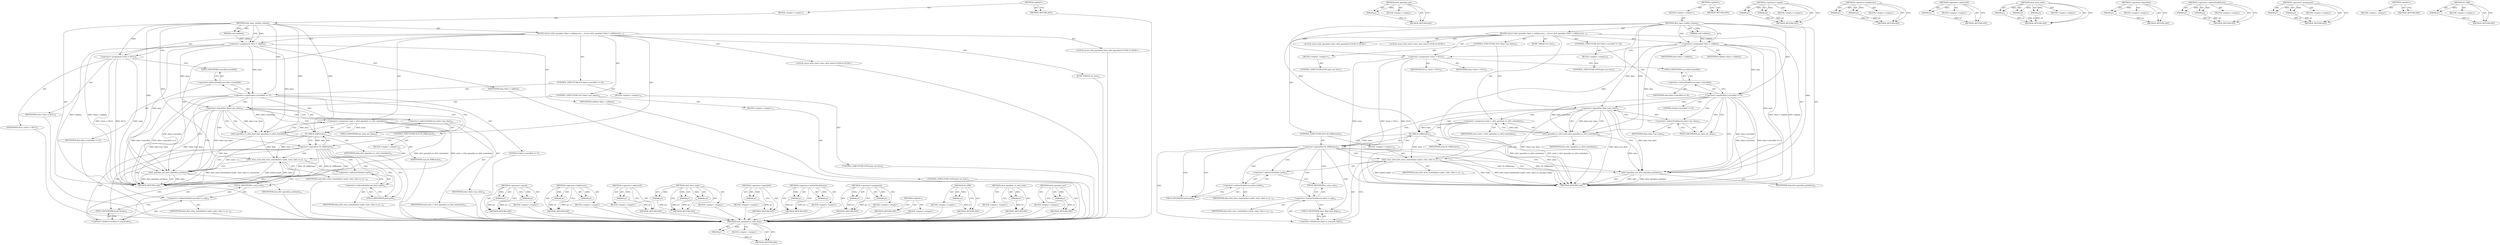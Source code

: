 digraph "IS_ERR" {
vulnerable_99 [label=<(METHOD,nfs4_opendata_to_nfs4_state)>];
vulnerable_100 [label=<(PARAM,p1)>];
vulnerable_101 [label=<(BLOCK,&lt;empty&gt;,&lt;empty&gt;)>];
vulnerable_102 [label=<(METHOD_RETURN,ANY)>];
vulnerable_122 [label=<(METHOD,nfs4_opendata_put)>];
vulnerable_123 [label=<(PARAM,p1)>];
vulnerable_124 [label=<(BLOCK,&lt;empty&gt;,&lt;empty&gt;)>];
vulnerable_125 [label=<(METHOD_RETURN,ANY)>];
vulnerable_6 [label=<(METHOD,&lt;global&gt;)<SUB>1</SUB>>];
vulnerable_7 [label=<(BLOCK,&lt;empty&gt;,&lt;empty&gt;)<SUB>1</SUB>>];
vulnerable_8 [label=<(METHOD,nfs4_open_confirm_release)<SUB>1</SUB>>];
vulnerable_9 [label=<(PARAM,void *calldata)<SUB>1</SUB>>];
vulnerable_10 [label=<(BLOCK,{
	struct nfs4_opendata *data = calldata;
	stru...,{
	struct nfs4_opendata *data = calldata;
	stru...)<SUB>2</SUB>>];
vulnerable_11 [label="<(LOCAL,struct nfs4_opendata* data: nfs4_opendata*)<SUB>3</SUB>>"];
vulnerable_12 [label=<(&lt;operator&gt;.assignment,*data = calldata)<SUB>3</SUB>>];
vulnerable_13 [label=<(IDENTIFIER,data,*data = calldata)<SUB>3</SUB>>];
vulnerable_14 [label=<(IDENTIFIER,calldata,*data = calldata)<SUB>3</SUB>>];
vulnerable_15 [label="<(LOCAL,struct nfs4_state* state: nfs4_state*)<SUB>4</SUB>>"];
vulnerable_16 [label=<(&lt;operator&gt;.assignment,*state = NULL)<SUB>4</SUB>>];
vulnerable_17 [label=<(IDENTIFIER,state,*state = NULL)<SUB>4</SUB>>];
vulnerable_18 [label=<(IDENTIFIER,NULL,*state = NULL)<SUB>4</SUB>>];
vulnerable_19 [label=<(CONTROL_STRUCTURE,IF,if (data-&gt;cancelled == 0))<SUB>7</SUB>>];
vulnerable_20 [label=<(&lt;operator&gt;.equals,data-&gt;cancelled == 0)<SUB>7</SUB>>];
vulnerable_21 [label=<(&lt;operator&gt;.indirectFieldAccess,data-&gt;cancelled)<SUB>7</SUB>>];
vulnerable_22 [label=<(IDENTIFIER,data,data-&gt;cancelled == 0)<SUB>7</SUB>>];
vulnerable_23 [label=<(FIELD_IDENTIFIER,cancelled,cancelled)<SUB>7</SUB>>];
vulnerable_24 [label=<(LITERAL,0,data-&gt;cancelled == 0)<SUB>7</SUB>>];
vulnerable_25 [label=<(BLOCK,&lt;empty&gt;,&lt;empty&gt;)<SUB>8</SUB>>];
vulnerable_26 [label=<(CONTROL_STRUCTURE,GOTO,goto out_free;)<SUB>8</SUB>>];
vulnerable_27 [label=<(CONTROL_STRUCTURE,IF,if (!data-&gt;rpc_done))<SUB>10</SUB>>];
vulnerable_28 [label=<(&lt;operator&gt;.logicalNot,!data-&gt;rpc_done)<SUB>10</SUB>>];
vulnerable_29 [label=<(&lt;operator&gt;.indirectFieldAccess,data-&gt;rpc_done)<SUB>10</SUB>>];
vulnerable_30 [label=<(IDENTIFIER,data,!data-&gt;rpc_done)<SUB>10</SUB>>];
vulnerable_31 [label=<(FIELD_IDENTIFIER,rpc_done,rpc_done)<SUB>10</SUB>>];
vulnerable_32 [label=<(BLOCK,&lt;empty&gt;,&lt;empty&gt;)<SUB>11</SUB>>];
vulnerable_33 [label=<(CONTROL_STRUCTURE,GOTO,goto out_free;)<SUB>11</SUB>>];
vulnerable_34 [label=<(&lt;operator&gt;.assignment,state = nfs4_opendata_to_nfs4_state(data))<SUB>12</SUB>>];
vulnerable_35 [label=<(IDENTIFIER,state,state = nfs4_opendata_to_nfs4_state(data))<SUB>12</SUB>>];
vulnerable_36 [label=<(nfs4_opendata_to_nfs4_state,nfs4_opendata_to_nfs4_state(data))<SUB>12</SUB>>];
vulnerable_37 [label=<(IDENTIFIER,data,nfs4_opendata_to_nfs4_state(data))<SUB>12</SUB>>];
vulnerable_38 [label=<(CONTROL_STRUCTURE,IF,if (!IS_ERR(state)))<SUB>13</SUB>>];
vulnerable_39 [label=<(&lt;operator&gt;.logicalNot,!IS_ERR(state))<SUB>13</SUB>>];
vulnerable_40 [label=<(IS_ERR,IS_ERR(state))<SUB>13</SUB>>];
vulnerable_41 [label=<(IDENTIFIER,state,IS_ERR(state))<SUB>13</SUB>>];
vulnerable_42 [label=<(BLOCK,&lt;empty&gt;,&lt;empty&gt;)<SUB>14</SUB>>];
vulnerable_43 [label=<(nfs4_close_state,nfs4_close_state(&amp;data-&gt;path, state, data-&gt;o_ar...)<SUB>14</SUB>>];
vulnerable_44 [label=<(&lt;operator&gt;.addressOf,&amp;data-&gt;path)<SUB>14</SUB>>];
vulnerable_45 [label=<(&lt;operator&gt;.indirectFieldAccess,data-&gt;path)<SUB>14</SUB>>];
vulnerable_46 [label=<(IDENTIFIER,data,nfs4_close_state(&amp;data-&gt;path, state, data-&gt;o_ar...)<SUB>14</SUB>>];
vulnerable_47 [label=<(FIELD_IDENTIFIER,path,path)<SUB>14</SUB>>];
vulnerable_48 [label=<(IDENTIFIER,state,nfs4_close_state(&amp;data-&gt;path, state, data-&gt;o_ar...)<SUB>14</SUB>>];
vulnerable_49 [label=<(&lt;operator&gt;.fieldAccess,data-&gt;o_arg.open_flags)<SUB>14</SUB>>];
vulnerable_50 [label=<(&lt;operator&gt;.indirectFieldAccess,data-&gt;o_arg)<SUB>14</SUB>>];
vulnerable_51 [label=<(IDENTIFIER,data,nfs4_close_state(&amp;data-&gt;path, state, data-&gt;o_ar...)<SUB>14</SUB>>];
vulnerable_52 [label=<(FIELD_IDENTIFIER,o_arg,o_arg)<SUB>14</SUB>>];
vulnerable_53 [label=<(FIELD_IDENTIFIER,open_flags,open_flags)<SUB>14</SUB>>];
vulnerable_54 [label=<(JUMP_TARGET,out_free)<SUB>15</SUB>>];
vulnerable_55 [label=<(nfs4_opendata_put,nfs4_opendata_put(data))<SUB>16</SUB>>];
vulnerable_56 [label=<(IDENTIFIER,data,nfs4_opendata_put(data))<SUB>16</SUB>>];
vulnerable_57 [label=<(METHOD_RETURN,void)<SUB>1</SUB>>];
vulnerable_59 [label=<(METHOD_RETURN,ANY)<SUB>1</SUB>>];
vulnerable_85 [label=<(METHOD,&lt;operator&gt;.equals)>];
vulnerable_86 [label=<(PARAM,p1)>];
vulnerable_87 [label=<(PARAM,p2)>];
vulnerable_88 [label=<(BLOCK,&lt;empty&gt;,&lt;empty&gt;)>];
vulnerable_89 [label=<(METHOD_RETURN,ANY)>];
vulnerable_117 [label=<(METHOD,&lt;operator&gt;.fieldAccess)>];
vulnerable_118 [label=<(PARAM,p1)>];
vulnerable_119 [label=<(PARAM,p2)>];
vulnerable_120 [label=<(BLOCK,&lt;empty&gt;,&lt;empty&gt;)>];
vulnerable_121 [label=<(METHOD_RETURN,ANY)>];
vulnerable_113 [label=<(METHOD,&lt;operator&gt;.addressOf)>];
vulnerable_114 [label=<(PARAM,p1)>];
vulnerable_115 [label=<(BLOCK,&lt;empty&gt;,&lt;empty&gt;)>];
vulnerable_116 [label=<(METHOD_RETURN,ANY)>];
vulnerable_107 [label=<(METHOD,nfs4_close_state)>];
vulnerable_108 [label=<(PARAM,p1)>];
vulnerable_109 [label=<(PARAM,p2)>];
vulnerable_110 [label=<(PARAM,p3)>];
vulnerable_111 [label=<(BLOCK,&lt;empty&gt;,&lt;empty&gt;)>];
vulnerable_112 [label=<(METHOD_RETURN,ANY)>];
vulnerable_95 [label=<(METHOD,&lt;operator&gt;.logicalNot)>];
vulnerable_96 [label=<(PARAM,p1)>];
vulnerable_97 [label=<(BLOCK,&lt;empty&gt;,&lt;empty&gt;)>];
vulnerable_98 [label=<(METHOD_RETURN,ANY)>];
vulnerable_90 [label=<(METHOD,&lt;operator&gt;.indirectFieldAccess)>];
vulnerable_91 [label=<(PARAM,p1)>];
vulnerable_92 [label=<(PARAM,p2)>];
vulnerable_93 [label=<(BLOCK,&lt;empty&gt;,&lt;empty&gt;)>];
vulnerable_94 [label=<(METHOD_RETURN,ANY)>];
vulnerable_80 [label=<(METHOD,&lt;operator&gt;.assignment)>];
vulnerable_81 [label=<(PARAM,p1)>];
vulnerable_82 [label=<(PARAM,p2)>];
vulnerable_83 [label=<(BLOCK,&lt;empty&gt;,&lt;empty&gt;)>];
vulnerable_84 [label=<(METHOD_RETURN,ANY)>];
vulnerable_74 [label=<(METHOD,&lt;global&gt;)<SUB>1</SUB>>];
vulnerable_75 [label=<(BLOCK,&lt;empty&gt;,&lt;empty&gt;)>];
vulnerable_76 [label=<(METHOD_RETURN,ANY)>];
vulnerable_103 [label=<(METHOD,IS_ERR)>];
vulnerable_104 [label=<(PARAM,p1)>];
vulnerable_105 [label=<(BLOCK,&lt;empty&gt;,&lt;empty&gt;)>];
vulnerable_106 [label=<(METHOD_RETURN,ANY)>];
fixed_99 [label=<(METHOD,nfs4_opendata_to_nfs4_state)>];
fixed_100 [label=<(PARAM,p1)>];
fixed_101 [label=<(BLOCK,&lt;empty&gt;,&lt;empty&gt;)>];
fixed_102 [label=<(METHOD_RETURN,ANY)>];
fixed_122 [label=<(METHOD,nfs4_opendata_put)>];
fixed_123 [label=<(PARAM,p1)>];
fixed_124 [label=<(BLOCK,&lt;empty&gt;,&lt;empty&gt;)>];
fixed_125 [label=<(METHOD_RETURN,ANY)>];
fixed_6 [label=<(METHOD,&lt;global&gt;)<SUB>1</SUB>>];
fixed_7 [label=<(BLOCK,&lt;empty&gt;,&lt;empty&gt;)<SUB>1</SUB>>];
fixed_8 [label=<(METHOD,nfs4_open_confirm_release)<SUB>1</SUB>>];
fixed_9 [label=<(PARAM,void *calldata)<SUB>1</SUB>>];
fixed_10 [label=<(BLOCK,{
	struct nfs4_opendata *data = calldata;
	stru...,{
	struct nfs4_opendata *data = calldata;
	stru...)<SUB>2</SUB>>];
fixed_11 [label="<(LOCAL,struct nfs4_opendata* data: nfs4_opendata*)<SUB>3</SUB>>"];
fixed_12 [label=<(&lt;operator&gt;.assignment,*data = calldata)<SUB>3</SUB>>];
fixed_13 [label=<(IDENTIFIER,data,*data = calldata)<SUB>3</SUB>>];
fixed_14 [label=<(IDENTIFIER,calldata,*data = calldata)<SUB>3</SUB>>];
fixed_15 [label="<(LOCAL,struct nfs4_state* state: nfs4_state*)<SUB>4</SUB>>"];
fixed_16 [label=<(&lt;operator&gt;.assignment,*state = NULL)<SUB>4</SUB>>];
fixed_17 [label=<(IDENTIFIER,state,*state = NULL)<SUB>4</SUB>>];
fixed_18 [label=<(IDENTIFIER,NULL,*state = NULL)<SUB>4</SUB>>];
fixed_19 [label=<(CONTROL_STRUCTURE,IF,if (data-&gt;cancelled == 0))<SUB>7</SUB>>];
fixed_20 [label=<(&lt;operator&gt;.equals,data-&gt;cancelled == 0)<SUB>7</SUB>>];
fixed_21 [label=<(&lt;operator&gt;.indirectFieldAccess,data-&gt;cancelled)<SUB>7</SUB>>];
fixed_22 [label=<(IDENTIFIER,data,data-&gt;cancelled == 0)<SUB>7</SUB>>];
fixed_23 [label=<(FIELD_IDENTIFIER,cancelled,cancelled)<SUB>7</SUB>>];
fixed_24 [label=<(LITERAL,0,data-&gt;cancelled == 0)<SUB>7</SUB>>];
fixed_25 [label=<(BLOCK,&lt;empty&gt;,&lt;empty&gt;)<SUB>8</SUB>>];
fixed_26 [label=<(CONTROL_STRUCTURE,GOTO,goto out_free;)<SUB>8</SUB>>];
fixed_27 [label=<(CONTROL_STRUCTURE,IF,if (!data-&gt;rpc_done))<SUB>10</SUB>>];
fixed_28 [label=<(&lt;operator&gt;.logicalNot,!data-&gt;rpc_done)<SUB>10</SUB>>];
fixed_29 [label=<(&lt;operator&gt;.indirectFieldAccess,data-&gt;rpc_done)<SUB>10</SUB>>];
fixed_30 [label=<(IDENTIFIER,data,!data-&gt;rpc_done)<SUB>10</SUB>>];
fixed_31 [label=<(FIELD_IDENTIFIER,rpc_done,rpc_done)<SUB>10</SUB>>];
fixed_32 [label=<(BLOCK,&lt;empty&gt;,&lt;empty&gt;)<SUB>11</SUB>>];
fixed_33 [label=<(CONTROL_STRUCTURE,GOTO,goto out_free;)<SUB>11</SUB>>];
fixed_34 [label=<(&lt;operator&gt;.assignment,state = nfs4_opendata_to_nfs4_state(data))<SUB>12</SUB>>];
fixed_35 [label=<(IDENTIFIER,state,state = nfs4_opendata_to_nfs4_state(data))<SUB>12</SUB>>];
fixed_36 [label=<(nfs4_opendata_to_nfs4_state,nfs4_opendata_to_nfs4_state(data))<SUB>12</SUB>>];
fixed_37 [label=<(IDENTIFIER,data,nfs4_opendata_to_nfs4_state(data))<SUB>12</SUB>>];
fixed_38 [label=<(CONTROL_STRUCTURE,IF,if (!IS_ERR(state)))<SUB>13</SUB>>];
fixed_39 [label=<(&lt;operator&gt;.logicalNot,!IS_ERR(state))<SUB>13</SUB>>];
fixed_40 [label=<(IS_ERR,IS_ERR(state))<SUB>13</SUB>>];
fixed_41 [label=<(IDENTIFIER,state,IS_ERR(state))<SUB>13</SUB>>];
fixed_42 [label=<(BLOCK,&lt;empty&gt;,&lt;empty&gt;)<SUB>14</SUB>>];
fixed_43 [label=<(nfs4_close_state,nfs4_close_state(&amp;data-&gt;path, state, data-&gt;o_ar...)<SUB>14</SUB>>];
fixed_44 [label=<(&lt;operator&gt;.addressOf,&amp;data-&gt;path)<SUB>14</SUB>>];
fixed_45 [label=<(&lt;operator&gt;.indirectFieldAccess,data-&gt;path)<SUB>14</SUB>>];
fixed_46 [label=<(IDENTIFIER,data,nfs4_close_state(&amp;data-&gt;path, state, data-&gt;o_ar...)<SUB>14</SUB>>];
fixed_47 [label=<(FIELD_IDENTIFIER,path,path)<SUB>14</SUB>>];
fixed_48 [label=<(IDENTIFIER,state,nfs4_close_state(&amp;data-&gt;path, state, data-&gt;o_ar...)<SUB>14</SUB>>];
fixed_49 [label=<(&lt;operator&gt;.fieldAccess,data-&gt;o_arg.fmode)<SUB>14</SUB>>];
fixed_50 [label=<(&lt;operator&gt;.indirectFieldAccess,data-&gt;o_arg)<SUB>14</SUB>>];
fixed_51 [label=<(IDENTIFIER,data,nfs4_close_state(&amp;data-&gt;path, state, data-&gt;o_ar...)<SUB>14</SUB>>];
fixed_52 [label=<(FIELD_IDENTIFIER,o_arg,o_arg)<SUB>14</SUB>>];
fixed_53 [label=<(FIELD_IDENTIFIER,fmode,fmode)<SUB>14</SUB>>];
fixed_54 [label=<(JUMP_TARGET,out_free)<SUB>15</SUB>>];
fixed_55 [label=<(nfs4_opendata_put,nfs4_opendata_put(data))<SUB>16</SUB>>];
fixed_56 [label=<(IDENTIFIER,data,nfs4_opendata_put(data))<SUB>16</SUB>>];
fixed_57 [label=<(METHOD_RETURN,void)<SUB>1</SUB>>];
fixed_59 [label=<(METHOD_RETURN,ANY)<SUB>1</SUB>>];
fixed_85 [label=<(METHOD,&lt;operator&gt;.equals)>];
fixed_86 [label=<(PARAM,p1)>];
fixed_87 [label=<(PARAM,p2)>];
fixed_88 [label=<(BLOCK,&lt;empty&gt;,&lt;empty&gt;)>];
fixed_89 [label=<(METHOD_RETURN,ANY)>];
fixed_117 [label=<(METHOD,&lt;operator&gt;.fieldAccess)>];
fixed_118 [label=<(PARAM,p1)>];
fixed_119 [label=<(PARAM,p2)>];
fixed_120 [label=<(BLOCK,&lt;empty&gt;,&lt;empty&gt;)>];
fixed_121 [label=<(METHOD_RETURN,ANY)>];
fixed_113 [label=<(METHOD,&lt;operator&gt;.addressOf)>];
fixed_114 [label=<(PARAM,p1)>];
fixed_115 [label=<(BLOCK,&lt;empty&gt;,&lt;empty&gt;)>];
fixed_116 [label=<(METHOD_RETURN,ANY)>];
fixed_107 [label=<(METHOD,nfs4_close_state)>];
fixed_108 [label=<(PARAM,p1)>];
fixed_109 [label=<(PARAM,p2)>];
fixed_110 [label=<(PARAM,p3)>];
fixed_111 [label=<(BLOCK,&lt;empty&gt;,&lt;empty&gt;)>];
fixed_112 [label=<(METHOD_RETURN,ANY)>];
fixed_95 [label=<(METHOD,&lt;operator&gt;.logicalNot)>];
fixed_96 [label=<(PARAM,p1)>];
fixed_97 [label=<(BLOCK,&lt;empty&gt;,&lt;empty&gt;)>];
fixed_98 [label=<(METHOD_RETURN,ANY)>];
fixed_90 [label=<(METHOD,&lt;operator&gt;.indirectFieldAccess)>];
fixed_91 [label=<(PARAM,p1)>];
fixed_92 [label=<(PARAM,p2)>];
fixed_93 [label=<(BLOCK,&lt;empty&gt;,&lt;empty&gt;)>];
fixed_94 [label=<(METHOD_RETURN,ANY)>];
fixed_80 [label=<(METHOD,&lt;operator&gt;.assignment)>];
fixed_81 [label=<(PARAM,p1)>];
fixed_82 [label=<(PARAM,p2)>];
fixed_83 [label=<(BLOCK,&lt;empty&gt;,&lt;empty&gt;)>];
fixed_84 [label=<(METHOD_RETURN,ANY)>];
fixed_74 [label=<(METHOD,&lt;global&gt;)<SUB>1</SUB>>];
fixed_75 [label=<(BLOCK,&lt;empty&gt;,&lt;empty&gt;)>];
fixed_76 [label=<(METHOD_RETURN,ANY)>];
fixed_103 [label=<(METHOD,IS_ERR)>];
fixed_104 [label=<(PARAM,p1)>];
fixed_105 [label=<(BLOCK,&lt;empty&gt;,&lt;empty&gt;)>];
fixed_106 [label=<(METHOD_RETURN,ANY)>];
vulnerable_99 -> vulnerable_100  [key=0, label="AST: "];
vulnerable_99 -> vulnerable_100  [key=1, label="DDG: "];
vulnerable_99 -> vulnerable_101  [key=0, label="AST: "];
vulnerable_99 -> vulnerable_102  [key=0, label="AST: "];
vulnerable_99 -> vulnerable_102  [key=1, label="CFG: "];
vulnerable_100 -> vulnerable_102  [key=0, label="DDG: p1"];
vulnerable_122 -> vulnerable_123  [key=0, label="AST: "];
vulnerable_122 -> vulnerable_123  [key=1, label="DDG: "];
vulnerable_122 -> vulnerable_124  [key=0, label="AST: "];
vulnerable_122 -> vulnerable_125  [key=0, label="AST: "];
vulnerable_122 -> vulnerable_125  [key=1, label="CFG: "];
vulnerable_123 -> vulnerable_125  [key=0, label="DDG: p1"];
vulnerable_6 -> vulnerable_7  [key=0, label="AST: "];
vulnerable_6 -> vulnerable_59  [key=0, label="AST: "];
vulnerable_6 -> vulnerable_59  [key=1, label="CFG: "];
vulnerable_7 -> vulnerable_8  [key=0, label="AST: "];
vulnerable_8 -> vulnerable_9  [key=0, label="AST: "];
vulnerable_8 -> vulnerable_9  [key=1, label="DDG: "];
vulnerable_8 -> vulnerable_10  [key=0, label="AST: "];
vulnerable_8 -> vulnerable_57  [key=0, label="AST: "];
vulnerable_8 -> vulnerable_12  [key=0, label="CFG: "];
vulnerable_8 -> vulnerable_12  [key=1, label="DDG: "];
vulnerable_8 -> vulnerable_16  [key=0, label="DDG: "];
vulnerable_8 -> vulnerable_55  [key=0, label="DDG: "];
vulnerable_8 -> vulnerable_20  [key=0, label="DDG: "];
vulnerable_8 -> vulnerable_36  [key=0, label="DDG: "];
vulnerable_8 -> vulnerable_40  [key=0, label="DDG: "];
vulnerable_8 -> vulnerable_43  [key=0, label="DDG: "];
vulnerable_9 -> vulnerable_12  [key=0, label="DDG: calldata"];
vulnerable_10 -> vulnerable_11  [key=0, label="AST: "];
vulnerable_10 -> vulnerable_12  [key=0, label="AST: "];
vulnerable_10 -> vulnerable_15  [key=0, label="AST: "];
vulnerable_10 -> vulnerable_16  [key=0, label="AST: "];
vulnerable_10 -> vulnerable_19  [key=0, label="AST: "];
vulnerable_10 -> vulnerable_27  [key=0, label="AST: "];
vulnerable_10 -> vulnerable_34  [key=0, label="AST: "];
vulnerable_10 -> vulnerable_38  [key=0, label="AST: "];
vulnerable_10 -> vulnerable_54  [key=0, label="AST: "];
vulnerable_10 -> vulnerable_55  [key=0, label="AST: "];
vulnerable_12 -> vulnerable_13  [key=0, label="AST: "];
vulnerable_12 -> vulnerable_14  [key=0, label="AST: "];
vulnerable_12 -> vulnerable_16  [key=0, label="CFG: "];
vulnerable_12 -> vulnerable_57  [key=0, label="DDG: calldata"];
vulnerable_12 -> vulnerable_57  [key=1, label="DDG: *data = calldata"];
vulnerable_12 -> vulnerable_55  [key=0, label="DDG: data"];
vulnerable_12 -> vulnerable_20  [key=0, label="DDG: data"];
vulnerable_12 -> vulnerable_28  [key=0, label="DDG: data"];
vulnerable_12 -> vulnerable_36  [key=0, label="DDG: data"];
vulnerable_16 -> vulnerable_17  [key=0, label="AST: "];
vulnerable_16 -> vulnerable_18  [key=0, label="AST: "];
vulnerable_16 -> vulnerable_23  [key=0, label="CFG: "];
vulnerable_16 -> vulnerable_57  [key=0, label="DDG: state"];
vulnerable_16 -> vulnerable_57  [key=1, label="DDG: *state = NULL"];
vulnerable_16 -> vulnerable_57  [key=2, label="DDG: NULL"];
vulnerable_19 -> vulnerable_20  [key=0, label="AST: "];
vulnerable_19 -> vulnerable_25  [key=0, label="AST: "];
vulnerable_20 -> vulnerable_21  [key=0, label="AST: "];
vulnerable_20 -> vulnerable_24  [key=0, label="AST: "];
vulnerable_20 -> vulnerable_55  [key=0, label="CFG: "];
vulnerable_20 -> vulnerable_55  [key=1, label="DDG: data-&gt;cancelled"];
vulnerable_20 -> vulnerable_31  [key=0, label="CFG: "];
vulnerable_20 -> vulnerable_31  [key=1, label="CDG: "];
vulnerable_20 -> vulnerable_57  [key=0, label="DDG: data-&gt;cancelled"];
vulnerable_20 -> vulnerable_57  [key=1, label="DDG: data-&gt;cancelled == 0"];
vulnerable_20 -> vulnerable_36  [key=0, label="DDG: data-&gt;cancelled"];
vulnerable_20 -> vulnerable_28  [key=0, label="CDG: "];
vulnerable_20 -> vulnerable_29  [key=0, label="CDG: "];
vulnerable_21 -> vulnerable_22  [key=0, label="AST: "];
vulnerable_21 -> vulnerable_23  [key=0, label="AST: "];
vulnerable_21 -> vulnerable_20  [key=0, label="CFG: "];
vulnerable_23 -> vulnerable_21  [key=0, label="CFG: "];
vulnerable_25 -> vulnerable_26  [key=0, label="AST: "];
vulnerable_27 -> vulnerable_28  [key=0, label="AST: "];
vulnerable_27 -> vulnerable_32  [key=0, label="AST: "];
vulnerable_28 -> vulnerable_29  [key=0, label="AST: "];
vulnerable_28 -> vulnerable_55  [key=0, label="CFG: "];
vulnerable_28 -> vulnerable_55  [key=1, label="DDG: data-&gt;rpc_done"];
vulnerable_28 -> vulnerable_36  [key=0, label="CFG: "];
vulnerable_28 -> vulnerable_36  [key=1, label="DDG: data-&gt;rpc_done"];
vulnerable_28 -> vulnerable_36  [key=2, label="CDG: "];
vulnerable_28 -> vulnerable_57  [key=0, label="DDG: data-&gt;rpc_done"];
vulnerable_28 -> vulnerable_57  [key=1, label="DDG: !data-&gt;rpc_done"];
vulnerable_28 -> vulnerable_34  [key=0, label="CDG: "];
vulnerable_28 -> vulnerable_40  [key=0, label="CDG: "];
vulnerable_28 -> vulnerable_39  [key=0, label="CDG: "];
vulnerable_29 -> vulnerable_30  [key=0, label="AST: "];
vulnerable_29 -> vulnerable_31  [key=0, label="AST: "];
vulnerable_29 -> vulnerable_28  [key=0, label="CFG: "];
vulnerable_31 -> vulnerable_29  [key=0, label="CFG: "];
vulnerable_32 -> vulnerable_33  [key=0, label="AST: "];
vulnerable_34 -> vulnerable_35  [key=0, label="AST: "];
vulnerable_34 -> vulnerable_36  [key=0, label="AST: "];
vulnerable_34 -> vulnerable_40  [key=0, label="CFG: "];
vulnerable_34 -> vulnerable_40  [key=1, label="DDG: state"];
vulnerable_34 -> vulnerable_57  [key=0, label="DDG: nfs4_opendata_to_nfs4_state(data)"];
vulnerable_34 -> vulnerable_57  [key=1, label="DDG: state = nfs4_opendata_to_nfs4_state(data)"];
vulnerable_36 -> vulnerable_37  [key=0, label="AST: "];
vulnerable_36 -> vulnerable_34  [key=0, label="CFG: "];
vulnerable_36 -> vulnerable_34  [key=1, label="DDG: data"];
vulnerable_36 -> vulnerable_55  [key=0, label="DDG: data"];
vulnerable_36 -> vulnerable_43  [key=0, label="DDG: data"];
vulnerable_38 -> vulnerable_39  [key=0, label="AST: "];
vulnerable_38 -> vulnerable_42  [key=0, label="AST: "];
vulnerable_39 -> vulnerable_40  [key=0, label="AST: "];
vulnerable_39 -> vulnerable_47  [key=0, label="CFG: "];
vulnerable_39 -> vulnerable_47  [key=1, label="CDG: "];
vulnerable_39 -> vulnerable_55  [key=0, label="CFG: "];
vulnerable_39 -> vulnerable_57  [key=0, label="DDG: IS_ERR(state)"];
vulnerable_39 -> vulnerable_57  [key=1, label="DDG: !IS_ERR(state)"];
vulnerable_39 -> vulnerable_49  [key=0, label="CDG: "];
vulnerable_39 -> vulnerable_52  [key=0, label="CDG: "];
vulnerable_39 -> vulnerable_53  [key=0, label="CDG: "];
vulnerable_39 -> vulnerable_45  [key=0, label="CDG: "];
vulnerable_39 -> vulnerable_50  [key=0, label="CDG: "];
vulnerable_39 -> vulnerable_44  [key=0, label="CDG: "];
vulnerable_39 -> vulnerable_43  [key=0, label="CDG: "];
vulnerable_40 -> vulnerable_41  [key=0, label="AST: "];
vulnerable_40 -> vulnerable_39  [key=0, label="CFG: "];
vulnerable_40 -> vulnerable_39  [key=1, label="DDG: state"];
vulnerable_40 -> vulnerable_57  [key=0, label="DDG: state"];
vulnerable_40 -> vulnerable_43  [key=0, label="DDG: state"];
vulnerable_42 -> vulnerable_43  [key=0, label="AST: "];
vulnerable_43 -> vulnerable_44  [key=0, label="AST: "];
vulnerable_43 -> vulnerable_48  [key=0, label="AST: "];
vulnerable_43 -> vulnerable_49  [key=0, label="AST: "];
vulnerable_43 -> vulnerable_55  [key=0, label="CFG: "];
vulnerable_43 -> vulnerable_57  [key=0, label="DDG: &amp;data-&gt;path"];
vulnerable_43 -> vulnerable_57  [key=1, label="DDG: state"];
vulnerable_43 -> vulnerable_57  [key=2, label="DDG: nfs4_close_state(&amp;data-&gt;path, state, data-&gt;o_arg.open_flags)"];
vulnerable_44 -> vulnerable_45  [key=0, label="AST: "];
vulnerable_44 -> vulnerable_52  [key=0, label="CFG: "];
vulnerable_45 -> vulnerable_46  [key=0, label="AST: "];
vulnerable_45 -> vulnerable_47  [key=0, label="AST: "];
vulnerable_45 -> vulnerable_44  [key=0, label="CFG: "];
vulnerable_47 -> vulnerable_45  [key=0, label="CFG: "];
vulnerable_49 -> vulnerable_50  [key=0, label="AST: "];
vulnerable_49 -> vulnerable_53  [key=0, label="AST: "];
vulnerable_49 -> vulnerable_43  [key=0, label="CFG: "];
vulnerable_50 -> vulnerable_51  [key=0, label="AST: "];
vulnerable_50 -> vulnerable_52  [key=0, label="AST: "];
vulnerable_50 -> vulnerable_53  [key=0, label="CFG: "];
vulnerable_52 -> vulnerable_50  [key=0, label="CFG: "];
vulnerable_53 -> vulnerable_49  [key=0, label="CFG: "];
vulnerable_55 -> vulnerable_56  [key=0, label="AST: "];
vulnerable_55 -> vulnerable_57  [key=0, label="CFG: "];
vulnerable_55 -> vulnerable_57  [key=1, label="DDG: data"];
vulnerable_55 -> vulnerable_57  [key=2, label="DDG: nfs4_opendata_put(data)"];
vulnerable_85 -> vulnerable_86  [key=0, label="AST: "];
vulnerable_85 -> vulnerable_86  [key=1, label="DDG: "];
vulnerable_85 -> vulnerable_88  [key=0, label="AST: "];
vulnerable_85 -> vulnerable_87  [key=0, label="AST: "];
vulnerable_85 -> vulnerable_87  [key=1, label="DDG: "];
vulnerable_85 -> vulnerable_89  [key=0, label="AST: "];
vulnerable_85 -> vulnerable_89  [key=1, label="CFG: "];
vulnerable_86 -> vulnerable_89  [key=0, label="DDG: p1"];
vulnerable_87 -> vulnerable_89  [key=0, label="DDG: p2"];
vulnerable_117 -> vulnerable_118  [key=0, label="AST: "];
vulnerable_117 -> vulnerable_118  [key=1, label="DDG: "];
vulnerable_117 -> vulnerable_120  [key=0, label="AST: "];
vulnerable_117 -> vulnerable_119  [key=0, label="AST: "];
vulnerable_117 -> vulnerable_119  [key=1, label="DDG: "];
vulnerable_117 -> vulnerable_121  [key=0, label="AST: "];
vulnerable_117 -> vulnerable_121  [key=1, label="CFG: "];
vulnerable_118 -> vulnerable_121  [key=0, label="DDG: p1"];
vulnerable_119 -> vulnerable_121  [key=0, label="DDG: p2"];
vulnerable_113 -> vulnerable_114  [key=0, label="AST: "];
vulnerable_113 -> vulnerable_114  [key=1, label="DDG: "];
vulnerable_113 -> vulnerable_115  [key=0, label="AST: "];
vulnerable_113 -> vulnerable_116  [key=0, label="AST: "];
vulnerable_113 -> vulnerable_116  [key=1, label="CFG: "];
vulnerable_114 -> vulnerable_116  [key=0, label="DDG: p1"];
vulnerable_107 -> vulnerable_108  [key=0, label="AST: "];
vulnerable_107 -> vulnerable_108  [key=1, label="DDG: "];
vulnerable_107 -> vulnerable_111  [key=0, label="AST: "];
vulnerable_107 -> vulnerable_109  [key=0, label="AST: "];
vulnerable_107 -> vulnerable_109  [key=1, label="DDG: "];
vulnerable_107 -> vulnerable_112  [key=0, label="AST: "];
vulnerable_107 -> vulnerable_112  [key=1, label="CFG: "];
vulnerable_107 -> vulnerable_110  [key=0, label="AST: "];
vulnerable_107 -> vulnerable_110  [key=1, label="DDG: "];
vulnerable_108 -> vulnerable_112  [key=0, label="DDG: p1"];
vulnerable_109 -> vulnerable_112  [key=0, label="DDG: p2"];
vulnerable_110 -> vulnerable_112  [key=0, label="DDG: p3"];
vulnerable_95 -> vulnerable_96  [key=0, label="AST: "];
vulnerable_95 -> vulnerable_96  [key=1, label="DDG: "];
vulnerable_95 -> vulnerable_97  [key=0, label="AST: "];
vulnerable_95 -> vulnerable_98  [key=0, label="AST: "];
vulnerable_95 -> vulnerable_98  [key=1, label="CFG: "];
vulnerable_96 -> vulnerable_98  [key=0, label="DDG: p1"];
vulnerable_90 -> vulnerable_91  [key=0, label="AST: "];
vulnerable_90 -> vulnerable_91  [key=1, label="DDG: "];
vulnerable_90 -> vulnerable_93  [key=0, label="AST: "];
vulnerable_90 -> vulnerable_92  [key=0, label="AST: "];
vulnerable_90 -> vulnerable_92  [key=1, label="DDG: "];
vulnerable_90 -> vulnerable_94  [key=0, label="AST: "];
vulnerable_90 -> vulnerable_94  [key=1, label="CFG: "];
vulnerable_91 -> vulnerable_94  [key=0, label="DDG: p1"];
vulnerable_92 -> vulnerable_94  [key=0, label="DDG: p2"];
vulnerable_80 -> vulnerable_81  [key=0, label="AST: "];
vulnerable_80 -> vulnerable_81  [key=1, label="DDG: "];
vulnerable_80 -> vulnerable_83  [key=0, label="AST: "];
vulnerable_80 -> vulnerable_82  [key=0, label="AST: "];
vulnerable_80 -> vulnerable_82  [key=1, label="DDG: "];
vulnerable_80 -> vulnerable_84  [key=0, label="AST: "];
vulnerable_80 -> vulnerable_84  [key=1, label="CFG: "];
vulnerable_81 -> vulnerable_84  [key=0, label="DDG: p1"];
vulnerable_82 -> vulnerable_84  [key=0, label="DDG: p2"];
vulnerable_74 -> vulnerable_75  [key=0, label="AST: "];
vulnerable_74 -> vulnerable_76  [key=0, label="AST: "];
vulnerable_74 -> vulnerable_76  [key=1, label="CFG: "];
vulnerable_103 -> vulnerable_104  [key=0, label="AST: "];
vulnerable_103 -> vulnerable_104  [key=1, label="DDG: "];
vulnerable_103 -> vulnerable_105  [key=0, label="AST: "];
vulnerable_103 -> vulnerable_106  [key=0, label="AST: "];
vulnerable_103 -> vulnerable_106  [key=1, label="CFG: "];
vulnerable_104 -> vulnerable_106  [key=0, label="DDG: p1"];
fixed_99 -> fixed_100  [key=0, label="AST: "];
fixed_99 -> fixed_100  [key=1, label="DDG: "];
fixed_99 -> fixed_101  [key=0, label="AST: "];
fixed_99 -> fixed_102  [key=0, label="AST: "];
fixed_99 -> fixed_102  [key=1, label="CFG: "];
fixed_100 -> fixed_102  [key=0, label="DDG: p1"];
fixed_101 -> vulnerable_99  [key=0];
fixed_102 -> vulnerable_99  [key=0];
fixed_122 -> fixed_123  [key=0, label="AST: "];
fixed_122 -> fixed_123  [key=1, label="DDG: "];
fixed_122 -> fixed_124  [key=0, label="AST: "];
fixed_122 -> fixed_125  [key=0, label="AST: "];
fixed_122 -> fixed_125  [key=1, label="CFG: "];
fixed_123 -> fixed_125  [key=0, label="DDG: p1"];
fixed_124 -> vulnerable_99  [key=0];
fixed_125 -> vulnerable_99  [key=0];
fixed_6 -> fixed_7  [key=0, label="AST: "];
fixed_6 -> fixed_59  [key=0, label="AST: "];
fixed_6 -> fixed_59  [key=1, label="CFG: "];
fixed_7 -> fixed_8  [key=0, label="AST: "];
fixed_8 -> fixed_9  [key=0, label="AST: "];
fixed_8 -> fixed_9  [key=1, label="DDG: "];
fixed_8 -> fixed_10  [key=0, label="AST: "];
fixed_8 -> fixed_57  [key=0, label="AST: "];
fixed_8 -> fixed_12  [key=0, label="CFG: "];
fixed_8 -> fixed_12  [key=1, label="DDG: "];
fixed_8 -> fixed_16  [key=0, label="DDG: "];
fixed_8 -> fixed_55  [key=0, label="DDG: "];
fixed_8 -> fixed_20  [key=0, label="DDG: "];
fixed_8 -> fixed_36  [key=0, label="DDG: "];
fixed_8 -> fixed_40  [key=0, label="DDG: "];
fixed_8 -> fixed_43  [key=0, label="DDG: "];
fixed_9 -> fixed_12  [key=0, label="DDG: calldata"];
fixed_10 -> fixed_11  [key=0, label="AST: "];
fixed_10 -> fixed_12  [key=0, label="AST: "];
fixed_10 -> fixed_15  [key=0, label="AST: "];
fixed_10 -> fixed_16  [key=0, label="AST: "];
fixed_10 -> fixed_19  [key=0, label="AST: "];
fixed_10 -> fixed_27  [key=0, label="AST: "];
fixed_10 -> fixed_34  [key=0, label="AST: "];
fixed_10 -> fixed_38  [key=0, label="AST: "];
fixed_10 -> fixed_54  [key=0, label="AST: "];
fixed_10 -> fixed_55  [key=0, label="AST: "];
fixed_11 -> vulnerable_99  [key=0];
fixed_12 -> fixed_13  [key=0, label="AST: "];
fixed_12 -> fixed_14  [key=0, label="AST: "];
fixed_12 -> fixed_16  [key=0, label="CFG: "];
fixed_12 -> fixed_57  [key=0, label="DDG: calldata"];
fixed_12 -> fixed_57  [key=1, label="DDG: *data = calldata"];
fixed_12 -> fixed_55  [key=0, label="DDG: data"];
fixed_12 -> fixed_20  [key=0, label="DDG: data"];
fixed_12 -> fixed_28  [key=0, label="DDG: data"];
fixed_12 -> fixed_36  [key=0, label="DDG: data"];
fixed_13 -> vulnerable_99  [key=0];
fixed_14 -> vulnerable_99  [key=0];
fixed_15 -> vulnerable_99  [key=0];
fixed_16 -> fixed_17  [key=0, label="AST: "];
fixed_16 -> fixed_18  [key=0, label="AST: "];
fixed_16 -> fixed_23  [key=0, label="CFG: "];
fixed_16 -> fixed_57  [key=0, label="DDG: state"];
fixed_16 -> fixed_57  [key=1, label="DDG: *state = NULL"];
fixed_16 -> fixed_57  [key=2, label="DDG: NULL"];
fixed_17 -> vulnerable_99  [key=0];
fixed_18 -> vulnerable_99  [key=0];
fixed_19 -> fixed_20  [key=0, label="AST: "];
fixed_19 -> fixed_25  [key=0, label="AST: "];
fixed_20 -> fixed_21  [key=0, label="AST: "];
fixed_20 -> fixed_24  [key=0, label="AST: "];
fixed_20 -> fixed_55  [key=0, label="CFG: "];
fixed_20 -> fixed_55  [key=1, label="DDG: data-&gt;cancelled"];
fixed_20 -> fixed_31  [key=0, label="CFG: "];
fixed_20 -> fixed_31  [key=1, label="CDG: "];
fixed_20 -> fixed_57  [key=0, label="DDG: data-&gt;cancelled"];
fixed_20 -> fixed_57  [key=1, label="DDG: data-&gt;cancelled == 0"];
fixed_20 -> fixed_36  [key=0, label="DDG: data-&gt;cancelled"];
fixed_20 -> fixed_28  [key=0, label="CDG: "];
fixed_20 -> fixed_29  [key=0, label="CDG: "];
fixed_21 -> fixed_22  [key=0, label="AST: "];
fixed_21 -> fixed_23  [key=0, label="AST: "];
fixed_21 -> fixed_20  [key=0, label="CFG: "];
fixed_22 -> vulnerable_99  [key=0];
fixed_23 -> fixed_21  [key=0, label="CFG: "];
fixed_24 -> vulnerable_99  [key=0];
fixed_25 -> fixed_26  [key=0, label="AST: "];
fixed_26 -> vulnerable_99  [key=0];
fixed_27 -> fixed_28  [key=0, label="AST: "];
fixed_27 -> fixed_32  [key=0, label="AST: "];
fixed_28 -> fixed_29  [key=0, label="AST: "];
fixed_28 -> fixed_55  [key=0, label="CFG: "];
fixed_28 -> fixed_55  [key=1, label="DDG: data-&gt;rpc_done"];
fixed_28 -> fixed_36  [key=0, label="CFG: "];
fixed_28 -> fixed_36  [key=1, label="DDG: data-&gt;rpc_done"];
fixed_28 -> fixed_36  [key=2, label="CDG: "];
fixed_28 -> fixed_57  [key=0, label="DDG: data-&gt;rpc_done"];
fixed_28 -> fixed_57  [key=1, label="DDG: !data-&gt;rpc_done"];
fixed_28 -> fixed_34  [key=0, label="CDG: "];
fixed_28 -> fixed_40  [key=0, label="CDG: "];
fixed_28 -> fixed_39  [key=0, label="CDG: "];
fixed_29 -> fixed_30  [key=0, label="AST: "];
fixed_29 -> fixed_31  [key=0, label="AST: "];
fixed_29 -> fixed_28  [key=0, label="CFG: "];
fixed_30 -> vulnerable_99  [key=0];
fixed_31 -> fixed_29  [key=0, label="CFG: "];
fixed_32 -> fixed_33  [key=0, label="AST: "];
fixed_33 -> vulnerable_99  [key=0];
fixed_34 -> fixed_35  [key=0, label="AST: "];
fixed_34 -> fixed_36  [key=0, label="AST: "];
fixed_34 -> fixed_40  [key=0, label="CFG: "];
fixed_34 -> fixed_40  [key=1, label="DDG: state"];
fixed_34 -> fixed_57  [key=0, label="DDG: nfs4_opendata_to_nfs4_state(data)"];
fixed_34 -> fixed_57  [key=1, label="DDG: state = nfs4_opendata_to_nfs4_state(data)"];
fixed_35 -> vulnerable_99  [key=0];
fixed_36 -> fixed_37  [key=0, label="AST: "];
fixed_36 -> fixed_34  [key=0, label="CFG: "];
fixed_36 -> fixed_34  [key=1, label="DDG: data"];
fixed_36 -> fixed_55  [key=0, label="DDG: data"];
fixed_36 -> fixed_43  [key=0, label="DDG: data"];
fixed_37 -> vulnerable_99  [key=0];
fixed_38 -> fixed_39  [key=0, label="AST: "];
fixed_38 -> fixed_42  [key=0, label="AST: "];
fixed_39 -> fixed_40  [key=0, label="AST: "];
fixed_39 -> fixed_47  [key=0, label="CFG: "];
fixed_39 -> fixed_47  [key=1, label="CDG: "];
fixed_39 -> fixed_55  [key=0, label="CFG: "];
fixed_39 -> fixed_57  [key=0, label="DDG: IS_ERR(state)"];
fixed_39 -> fixed_57  [key=1, label="DDG: !IS_ERR(state)"];
fixed_39 -> fixed_49  [key=0, label="CDG: "];
fixed_39 -> fixed_52  [key=0, label="CDG: "];
fixed_39 -> fixed_53  [key=0, label="CDG: "];
fixed_39 -> fixed_45  [key=0, label="CDG: "];
fixed_39 -> fixed_50  [key=0, label="CDG: "];
fixed_39 -> fixed_44  [key=0, label="CDG: "];
fixed_39 -> fixed_43  [key=0, label="CDG: "];
fixed_40 -> fixed_41  [key=0, label="AST: "];
fixed_40 -> fixed_39  [key=0, label="CFG: "];
fixed_40 -> fixed_39  [key=1, label="DDG: state"];
fixed_40 -> fixed_57  [key=0, label="DDG: state"];
fixed_40 -> fixed_43  [key=0, label="DDG: state"];
fixed_41 -> vulnerable_99  [key=0];
fixed_42 -> fixed_43  [key=0, label="AST: "];
fixed_43 -> fixed_44  [key=0, label="AST: "];
fixed_43 -> fixed_48  [key=0, label="AST: "];
fixed_43 -> fixed_49  [key=0, label="AST: "];
fixed_43 -> fixed_55  [key=0, label="CFG: "];
fixed_43 -> fixed_57  [key=0, label="DDG: &amp;data-&gt;path"];
fixed_43 -> fixed_57  [key=1, label="DDG: state"];
fixed_43 -> fixed_57  [key=2, label="DDG: nfs4_close_state(&amp;data-&gt;path, state, data-&gt;o_arg.fmode)"];
fixed_44 -> fixed_45  [key=0, label="AST: "];
fixed_44 -> fixed_52  [key=0, label="CFG: "];
fixed_45 -> fixed_46  [key=0, label="AST: "];
fixed_45 -> fixed_47  [key=0, label="AST: "];
fixed_45 -> fixed_44  [key=0, label="CFG: "];
fixed_46 -> vulnerable_99  [key=0];
fixed_47 -> fixed_45  [key=0, label="CFG: "];
fixed_48 -> vulnerable_99  [key=0];
fixed_49 -> fixed_50  [key=0, label="AST: "];
fixed_49 -> fixed_53  [key=0, label="AST: "];
fixed_49 -> fixed_43  [key=0, label="CFG: "];
fixed_50 -> fixed_51  [key=0, label="AST: "];
fixed_50 -> fixed_52  [key=0, label="AST: "];
fixed_50 -> fixed_53  [key=0, label="CFG: "];
fixed_51 -> vulnerable_99  [key=0];
fixed_52 -> fixed_50  [key=0, label="CFG: "];
fixed_53 -> fixed_49  [key=0, label="CFG: "];
fixed_54 -> vulnerable_99  [key=0];
fixed_55 -> fixed_56  [key=0, label="AST: "];
fixed_55 -> fixed_57  [key=0, label="CFG: "];
fixed_55 -> fixed_57  [key=1, label="DDG: data"];
fixed_55 -> fixed_57  [key=2, label="DDG: nfs4_opendata_put(data)"];
fixed_56 -> vulnerable_99  [key=0];
fixed_57 -> vulnerable_99  [key=0];
fixed_59 -> vulnerable_99  [key=0];
fixed_85 -> fixed_86  [key=0, label="AST: "];
fixed_85 -> fixed_86  [key=1, label="DDG: "];
fixed_85 -> fixed_88  [key=0, label="AST: "];
fixed_85 -> fixed_87  [key=0, label="AST: "];
fixed_85 -> fixed_87  [key=1, label="DDG: "];
fixed_85 -> fixed_89  [key=0, label="AST: "];
fixed_85 -> fixed_89  [key=1, label="CFG: "];
fixed_86 -> fixed_89  [key=0, label="DDG: p1"];
fixed_87 -> fixed_89  [key=0, label="DDG: p2"];
fixed_88 -> vulnerable_99  [key=0];
fixed_89 -> vulnerable_99  [key=0];
fixed_117 -> fixed_118  [key=0, label="AST: "];
fixed_117 -> fixed_118  [key=1, label="DDG: "];
fixed_117 -> fixed_120  [key=0, label="AST: "];
fixed_117 -> fixed_119  [key=0, label="AST: "];
fixed_117 -> fixed_119  [key=1, label="DDG: "];
fixed_117 -> fixed_121  [key=0, label="AST: "];
fixed_117 -> fixed_121  [key=1, label="CFG: "];
fixed_118 -> fixed_121  [key=0, label="DDG: p1"];
fixed_119 -> fixed_121  [key=0, label="DDG: p2"];
fixed_120 -> vulnerable_99  [key=0];
fixed_121 -> vulnerable_99  [key=0];
fixed_113 -> fixed_114  [key=0, label="AST: "];
fixed_113 -> fixed_114  [key=1, label="DDG: "];
fixed_113 -> fixed_115  [key=0, label="AST: "];
fixed_113 -> fixed_116  [key=0, label="AST: "];
fixed_113 -> fixed_116  [key=1, label="CFG: "];
fixed_114 -> fixed_116  [key=0, label="DDG: p1"];
fixed_115 -> vulnerable_99  [key=0];
fixed_116 -> vulnerable_99  [key=0];
fixed_107 -> fixed_108  [key=0, label="AST: "];
fixed_107 -> fixed_108  [key=1, label="DDG: "];
fixed_107 -> fixed_111  [key=0, label="AST: "];
fixed_107 -> fixed_109  [key=0, label="AST: "];
fixed_107 -> fixed_109  [key=1, label="DDG: "];
fixed_107 -> fixed_112  [key=0, label="AST: "];
fixed_107 -> fixed_112  [key=1, label="CFG: "];
fixed_107 -> fixed_110  [key=0, label="AST: "];
fixed_107 -> fixed_110  [key=1, label="DDG: "];
fixed_108 -> fixed_112  [key=0, label="DDG: p1"];
fixed_109 -> fixed_112  [key=0, label="DDG: p2"];
fixed_110 -> fixed_112  [key=0, label="DDG: p3"];
fixed_111 -> vulnerable_99  [key=0];
fixed_112 -> vulnerable_99  [key=0];
fixed_95 -> fixed_96  [key=0, label="AST: "];
fixed_95 -> fixed_96  [key=1, label="DDG: "];
fixed_95 -> fixed_97  [key=0, label="AST: "];
fixed_95 -> fixed_98  [key=0, label="AST: "];
fixed_95 -> fixed_98  [key=1, label="CFG: "];
fixed_96 -> fixed_98  [key=0, label="DDG: p1"];
fixed_97 -> vulnerable_99  [key=0];
fixed_98 -> vulnerable_99  [key=0];
fixed_90 -> fixed_91  [key=0, label="AST: "];
fixed_90 -> fixed_91  [key=1, label="DDG: "];
fixed_90 -> fixed_93  [key=0, label="AST: "];
fixed_90 -> fixed_92  [key=0, label="AST: "];
fixed_90 -> fixed_92  [key=1, label="DDG: "];
fixed_90 -> fixed_94  [key=0, label="AST: "];
fixed_90 -> fixed_94  [key=1, label="CFG: "];
fixed_91 -> fixed_94  [key=0, label="DDG: p1"];
fixed_92 -> fixed_94  [key=0, label="DDG: p2"];
fixed_93 -> vulnerable_99  [key=0];
fixed_94 -> vulnerable_99  [key=0];
fixed_80 -> fixed_81  [key=0, label="AST: "];
fixed_80 -> fixed_81  [key=1, label="DDG: "];
fixed_80 -> fixed_83  [key=0, label="AST: "];
fixed_80 -> fixed_82  [key=0, label="AST: "];
fixed_80 -> fixed_82  [key=1, label="DDG: "];
fixed_80 -> fixed_84  [key=0, label="AST: "];
fixed_80 -> fixed_84  [key=1, label="CFG: "];
fixed_81 -> fixed_84  [key=0, label="DDG: p1"];
fixed_82 -> fixed_84  [key=0, label="DDG: p2"];
fixed_83 -> vulnerable_99  [key=0];
fixed_84 -> vulnerable_99  [key=0];
fixed_74 -> fixed_75  [key=0, label="AST: "];
fixed_74 -> fixed_76  [key=0, label="AST: "];
fixed_74 -> fixed_76  [key=1, label="CFG: "];
fixed_75 -> vulnerable_99  [key=0];
fixed_76 -> vulnerable_99  [key=0];
fixed_103 -> fixed_104  [key=0, label="AST: "];
fixed_103 -> fixed_104  [key=1, label="DDG: "];
fixed_103 -> fixed_105  [key=0, label="AST: "];
fixed_103 -> fixed_106  [key=0, label="AST: "];
fixed_103 -> fixed_106  [key=1, label="CFG: "];
fixed_104 -> fixed_106  [key=0, label="DDG: p1"];
fixed_105 -> vulnerable_99  [key=0];
fixed_106 -> vulnerable_99  [key=0];
}
